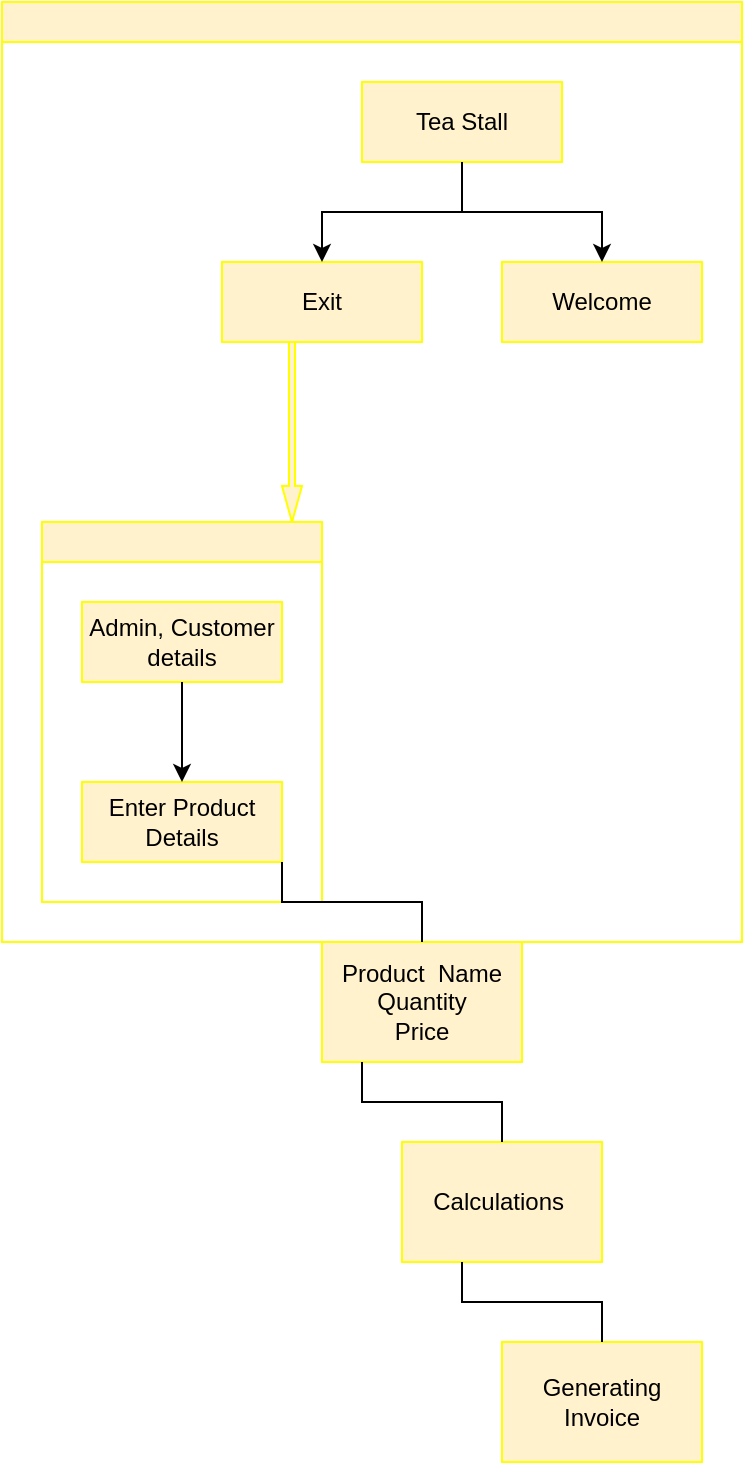 <mxfile version="16.5.6" type="device"><diagram id="C5RBs43oDa-KdzZeNtuy" name="Page-1"><mxGraphModel dx="1422" dy="754" grid="1" gridSize="10" guides="1" tooltips="1" connect="1" arrows="1" fold="1" page="1" pageScale="1" pageWidth="827" pageHeight="1169" math="0" shadow="0"><root><mxCell id="WIyWlLk6GJQsqaUBKTNV-0"/><mxCell id="WIyWlLk6GJQsqaUBKTNV-1" parent="WIyWlLk6GJQsqaUBKTNV-0"/><mxCell id="iLjtCXxBJRy4gXsvjKCz-27" value="" style="swimlane;startSize=20;horizontal=1;childLayout=treeLayout;horizontalTree=0;resizable=0;containerType=tree;rounded=0;strokeColor=#FFFF00;fillColor=#FFF2CC;gradientColor=none;" vertex="1" parent="WIyWlLk6GJQsqaUBKTNV-1"><mxGeometry x="240" y="40" width="370" height="470" as="geometry"/></mxCell><mxCell id="iLjtCXxBJRy4gXsvjKCz-28" value="Tea Stall" style="whiteSpace=wrap;html=1;rounded=0;strokeColor=#FFFF00;fillColor=#FFF2CC;gradientColor=none;" vertex="1" parent="iLjtCXxBJRy4gXsvjKCz-27"><mxGeometry x="180" y="40" width="100" height="40" as="geometry"/></mxCell><mxCell id="iLjtCXxBJRy4gXsvjKCz-29" value="Welcome" style="whiteSpace=wrap;html=1;rounded=0;strokeColor=#FFFF00;fillColor=#FFF2CC;gradientColor=none;" vertex="1" parent="iLjtCXxBJRy4gXsvjKCz-27"><mxGeometry x="250" y="130" width="100" height="40" as="geometry"/></mxCell><mxCell id="iLjtCXxBJRy4gXsvjKCz-30" value="" style="edgeStyle=elbowEdgeStyle;elbow=vertical;html=1;rounded=0;" edge="1" parent="iLjtCXxBJRy4gXsvjKCz-27" source="iLjtCXxBJRy4gXsvjKCz-28" target="iLjtCXxBJRy4gXsvjKCz-29"><mxGeometry relative="1" as="geometry"/></mxCell><mxCell id="iLjtCXxBJRy4gXsvjKCz-31" value="Exit" style="whiteSpace=wrap;html=1;rounded=0;strokeColor=#FFFF00;fillColor=#FFF2CC;gradientColor=none;" vertex="1" parent="iLjtCXxBJRy4gXsvjKCz-27"><mxGeometry x="110" y="130" width="100" height="40" as="geometry"/></mxCell><mxCell id="iLjtCXxBJRy4gXsvjKCz-32" value="" style="edgeStyle=elbowEdgeStyle;elbow=vertical;html=1;rounded=0;" edge="1" parent="iLjtCXxBJRy4gXsvjKCz-27" source="iLjtCXxBJRy4gXsvjKCz-28" target="iLjtCXxBJRy4gXsvjKCz-31"><mxGeometry relative="1" as="geometry"/></mxCell><mxCell id="iLjtCXxBJRy4gXsvjKCz-39" value="" style="shape=singleArrow;direction=south;whiteSpace=wrap;html=1;rounded=0;strokeColor=#FFFF00;fillColor=#FFF2CC;gradientColor=none;" vertex="1" parent="iLjtCXxBJRy4gXsvjKCz-27"><mxGeometry x="140" y="170" width="10" height="90" as="geometry"/></mxCell><mxCell id="iLjtCXxBJRy4gXsvjKCz-33" value="" style="swimlane;startSize=20;horizontal=1;childLayout=treeLayout;horizontalTree=0;resizable=0;containerType=tree;rounded=0;strokeColor=#FFFF00;fillColor=#FFF2CC;gradientColor=none;" vertex="1" parent="iLjtCXxBJRy4gXsvjKCz-27"><mxGeometry x="20" y="260" width="140" height="190" as="geometry"/></mxCell><mxCell id="iLjtCXxBJRy4gXsvjKCz-34" value="Admin, Customer&lt;br&gt;details" style="whiteSpace=wrap;html=1;rounded=0;strokeColor=#FFFF00;fillColor=#FFF2CC;gradientColor=none;" vertex="1" parent="iLjtCXxBJRy4gXsvjKCz-33"><mxGeometry x="20" y="40" width="100" height="40" as="geometry"/></mxCell><mxCell id="iLjtCXxBJRy4gXsvjKCz-35" value="Enter Product Details" style="whiteSpace=wrap;html=1;rounded=0;strokeColor=#FFFF00;fillColor=#FFF2CC;gradientColor=none;" vertex="1" parent="iLjtCXxBJRy4gXsvjKCz-33"><mxGeometry x="20" y="130" width="100" height="40" as="geometry"/></mxCell><mxCell id="iLjtCXxBJRy4gXsvjKCz-36" value="" style="edgeStyle=elbowEdgeStyle;elbow=vertical;html=1;rounded=0;" edge="1" parent="iLjtCXxBJRy4gXsvjKCz-33" source="iLjtCXxBJRy4gXsvjKCz-34" target="iLjtCXxBJRy4gXsvjKCz-35"><mxGeometry relative="1" as="geometry"/></mxCell><mxCell id="iLjtCXxBJRy4gXsvjKCz-47" value="Product&amp;nbsp; Name&lt;br&gt;Quantity&lt;br&gt;Price" style="whiteSpace=wrap;html=1;align=center;verticalAlign=middle;treeFolding=1;treeMoving=1;newEdgeStyle={&quot;edgeStyle&quot;:&quot;elbowEdgeStyle&quot;,&quot;startArrow&quot;:&quot;none&quot;,&quot;endArrow&quot;:&quot;none&quot;};rounded=0;strokeColor=#FFFF00;fillColor=#FFF2CC;gradientColor=none;" vertex="1" parent="WIyWlLk6GJQsqaUBKTNV-1"><mxGeometry x="400" y="510" width="100" height="60" as="geometry"/></mxCell><mxCell id="iLjtCXxBJRy4gXsvjKCz-48" value="" style="edgeStyle=elbowEdgeStyle;elbow=vertical;startArrow=none;endArrow=none;rounded=0;" edge="1" target="iLjtCXxBJRy4gXsvjKCz-47" parent="WIyWlLk6GJQsqaUBKTNV-1"><mxGeometry relative="1" as="geometry"><mxPoint x="380" y="470" as="sourcePoint"/></mxGeometry></mxCell><mxCell id="iLjtCXxBJRy4gXsvjKCz-49" value="Calculations&amp;nbsp;" style="whiteSpace=wrap;html=1;align=center;verticalAlign=middle;treeFolding=1;treeMoving=1;newEdgeStyle={&quot;edgeStyle&quot;:&quot;elbowEdgeStyle&quot;,&quot;startArrow&quot;:&quot;none&quot;,&quot;endArrow&quot;:&quot;none&quot;};rounded=0;strokeColor=#FFFF00;fillColor=#FFF2CC;gradientColor=none;" vertex="1" parent="WIyWlLk6GJQsqaUBKTNV-1"><mxGeometry x="440" y="610" width="100" height="60" as="geometry"/></mxCell><mxCell id="iLjtCXxBJRy4gXsvjKCz-50" value="" style="edgeStyle=elbowEdgeStyle;elbow=vertical;startArrow=none;endArrow=none;rounded=0;" edge="1" target="iLjtCXxBJRy4gXsvjKCz-49" parent="WIyWlLk6GJQsqaUBKTNV-1"><mxGeometry relative="1" as="geometry"><mxPoint x="420" y="570" as="sourcePoint"/></mxGeometry></mxCell><mxCell id="iLjtCXxBJRy4gXsvjKCz-51" value="Generating Invoice" style="whiteSpace=wrap;html=1;align=center;verticalAlign=middle;treeFolding=1;treeMoving=1;newEdgeStyle={&quot;edgeStyle&quot;:&quot;elbowEdgeStyle&quot;,&quot;startArrow&quot;:&quot;none&quot;,&quot;endArrow&quot;:&quot;none&quot;};rounded=0;strokeColor=#FFFF00;fillColor=#FFF2CC;gradientColor=none;" vertex="1" parent="WIyWlLk6GJQsqaUBKTNV-1"><mxGeometry x="490" y="710" width="100" height="60" as="geometry"/></mxCell><mxCell id="iLjtCXxBJRy4gXsvjKCz-52" value="" style="edgeStyle=elbowEdgeStyle;elbow=vertical;startArrow=none;endArrow=none;rounded=0;" edge="1" target="iLjtCXxBJRy4gXsvjKCz-51" parent="WIyWlLk6GJQsqaUBKTNV-1"><mxGeometry relative="1" as="geometry"><mxPoint x="470" y="670" as="sourcePoint"/></mxGeometry></mxCell></root></mxGraphModel></diagram></mxfile>